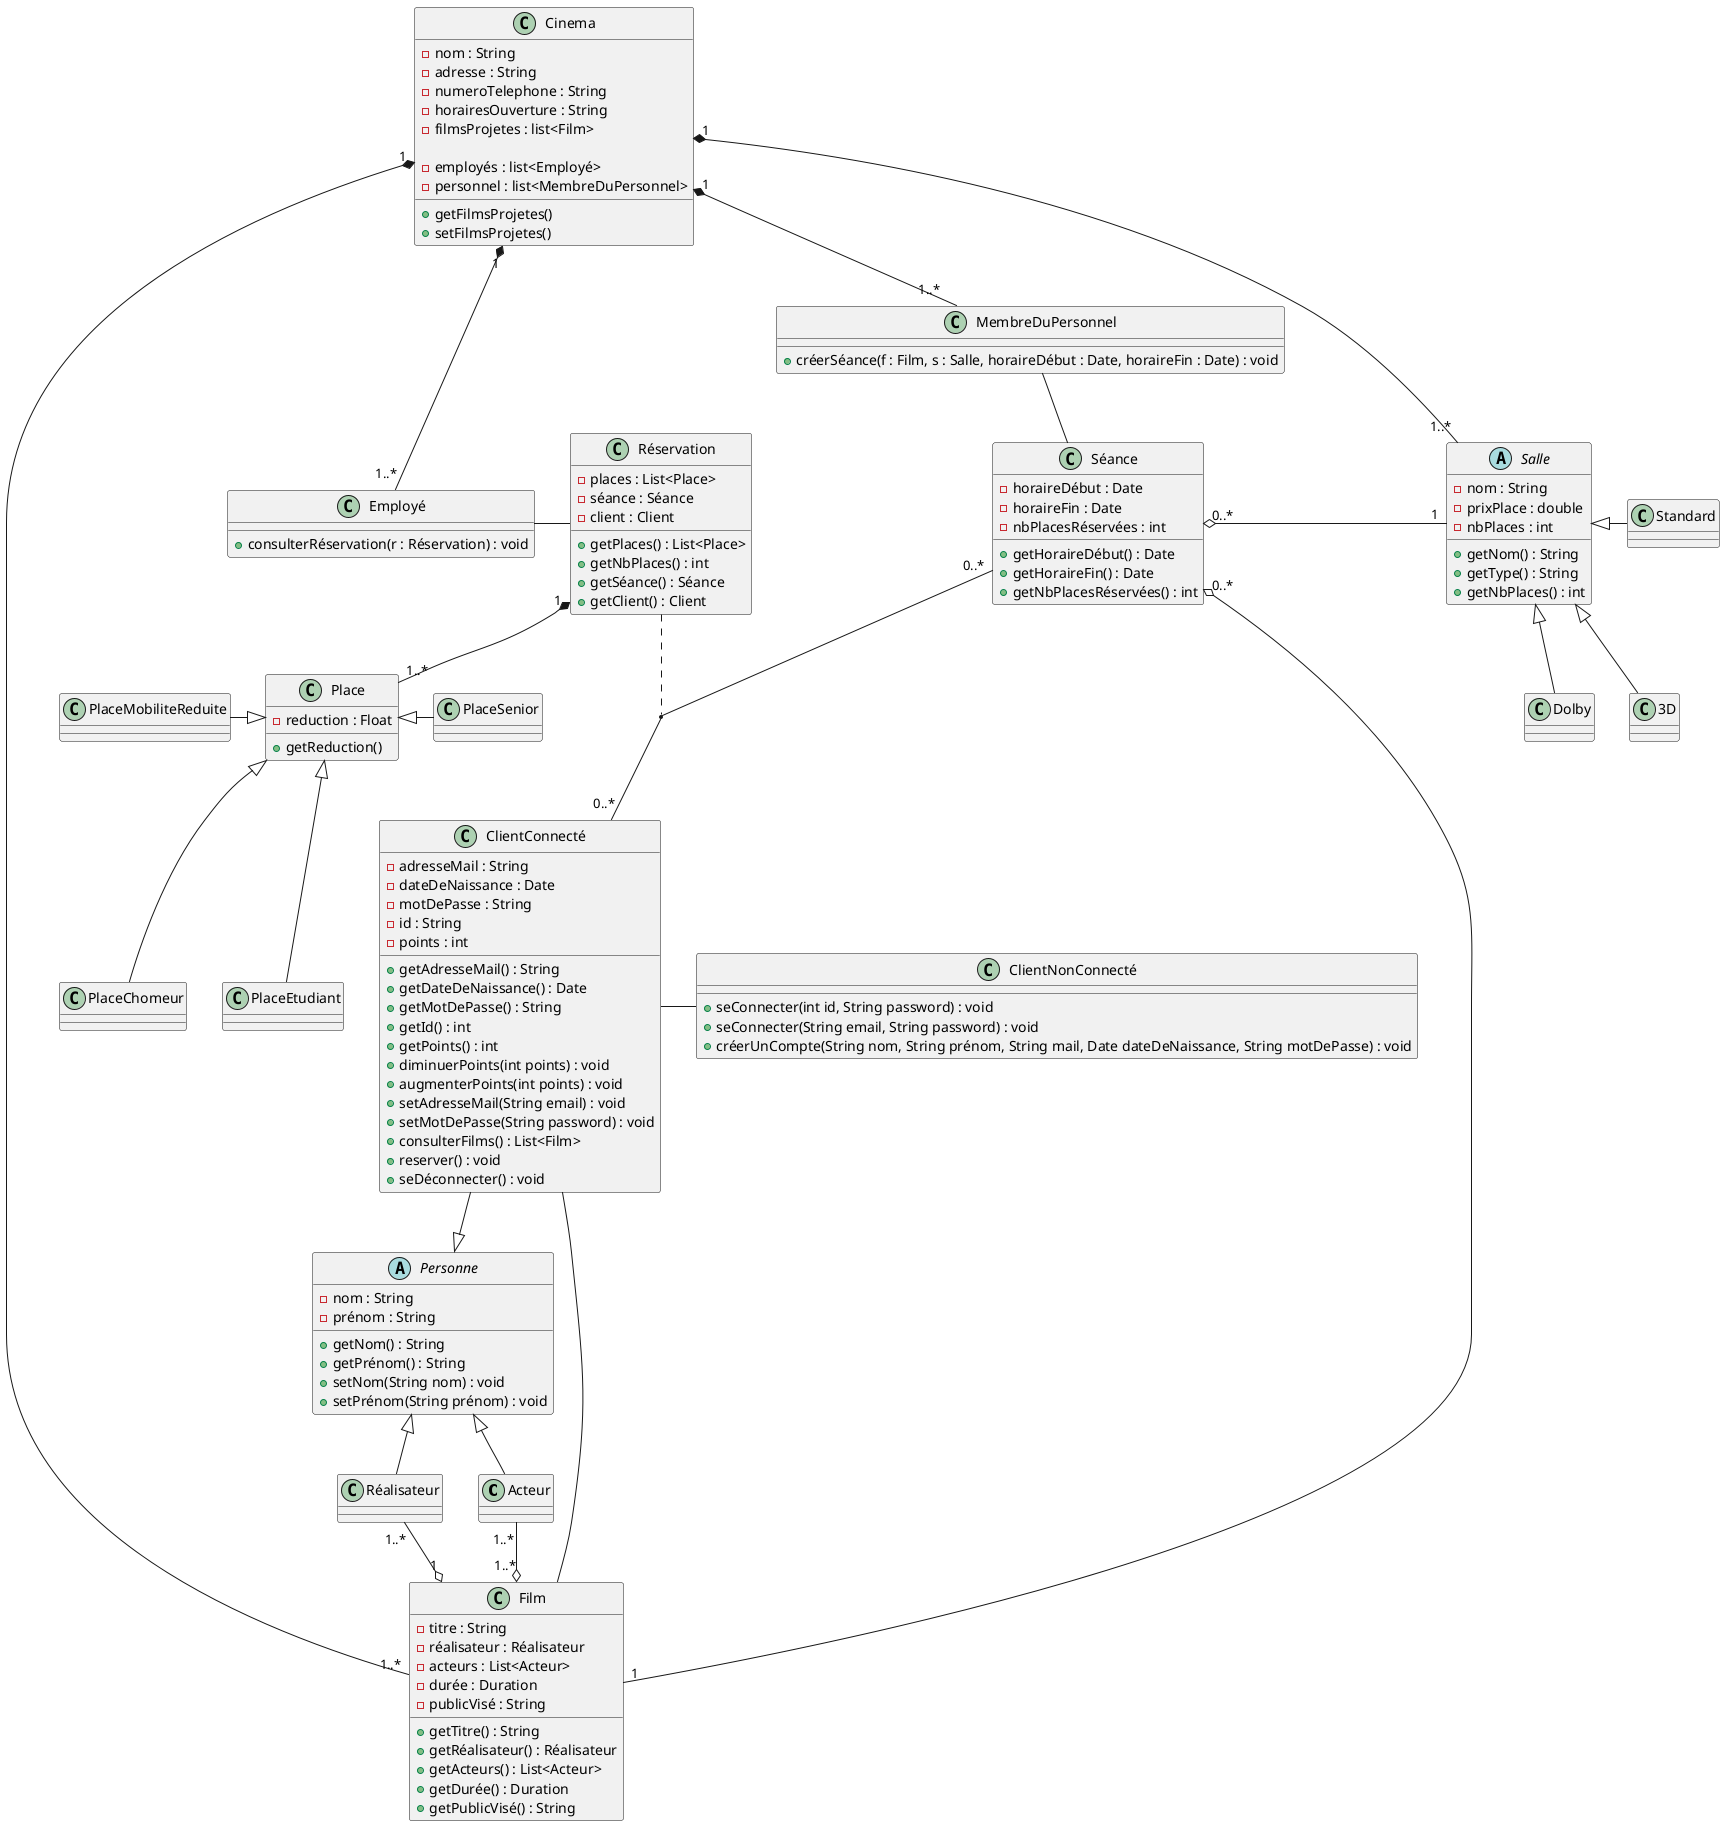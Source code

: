 @startuml Classes
class Acteur {
}

class Réalisateur {
}

abstract class Personne {
    - nom : String
    - prénom : String
    + getNom() : String
    + getPrénom() : String
    + setNom(String nom) : void
    + setPrénom(String prénom) : void
}

class Film {
    - titre : String
    - réalisateur : Réalisateur
    - acteurs : List<Acteur>
    - durée : Duration
    - publicVisé : String
    + getTitre() : String
    + getRéalisateur() : Réalisateur
    + getActeurs() : List<Acteur>
    + getDurée() : Duration
    + getPublicVisé() : String
}

class ClientConnecté {
    - adresseMail : String
    - dateDeNaissance : Date
    - motDePasse : String
    - id : String
    - points : int
    + getAdresseMail() : String
    + getDateDeNaissance() : Date
    + getMotDePasse() : String
    + getId() : int
    + getPoints() : int
    + diminuerPoints(int points) : void
    + augmenterPoints(int points) : void
    + setAdresseMail(String email) : void
    + setMotDePasse(String password) : void
    + consulterFilms() : List<Film>
    + reserver() : void
    + seDéconnecter() : void
}

class ClientNonConnecté {
    + seConnecter(int id, String password) : void
    + seConnecter(String email, String password) : void
    + créerUnCompte(String nom, String prénom, String mail, Date dateDeNaissance, String motDePasse) : void
}

Personne <|-- Réalisateur
Personne <|-- Acteur
ClientConnecté --|> Personne

class Employé {
    + consulterRéservation(r : Réservation) : void
}

class MembreDuPersonnel {
    + créerSéance(f : Film, s : Salle, horaireDébut : Date, horaireFin : Date) : void
}

abstract class Salle {
    - nom : String
    - prixPlace : double
    - nbPlaces : int
    + getNom() : String
    + getType() : String
    + getNbPlaces() : int
}

class Cinema {
    - nom : String
    - adresse : String
    - numeroTelephone : String
    - horairesOuverture : String
    - filmsProjetes : list<Film>

    - employés : list<Employé>
    - personnel : list<MembreDuPersonnel>

    + getFilmsProjetes()
    + setFilmsProjetes()
}

Salle <|-- Dolby
Salle <|-- 3D
Salle <|- Standard

class Réservation {
    - places : List<Place>
    - séance : Séance
    - client : Client

    + getPlaces() : List<Place>
    + getNbPlaces() : int
    + getSéance() : Séance
    + getClient() : Client
}

class Place {
    - reduction : Float
    + getReduction()
}
class PlaceEtudiant {}
class PlaceMobiliteReduite {}
class PlaceChomeur {}
class PlaceSenior {}

Place <|-- PlaceEtudiant
Place <|-- PlaceChomeur
Place <|- PlaceSenior
PlaceMobiliteReduite -|> Place

class Séance {
    - horaireDébut : Date
    - horaireFin : Date
    - nbPlacesRéservées : int

    + getHoraireDébut() : Date
    + getHoraireFin() : Date
    + getNbPlacesRéservées() : int
}

Film "1" -o "0..*" Séance

Acteur "1..*" --o "1..*" Film
Réalisateur "1..*" --o "1" Film

Cinema "1" *--- "1..*" Employé
Cinema "1" *-- "1..*" Salle
Cinema "1" *-- "1..*" Film
Cinema  "1" *-- "1..*" MembreDuPersonnel

Séance "0..*" o- "1" Salle

MembreDuPersonnel -- Séance
Employé - Réservation

Séance "0..*" -- "0..*" ClientConnecté
Réservation .. (ClientConnecté,Séance)

ClientConnecté -- Film

ClientConnecté - ClientNonConnecté

Réservation "1" *-- "1..*" Place
@enduml